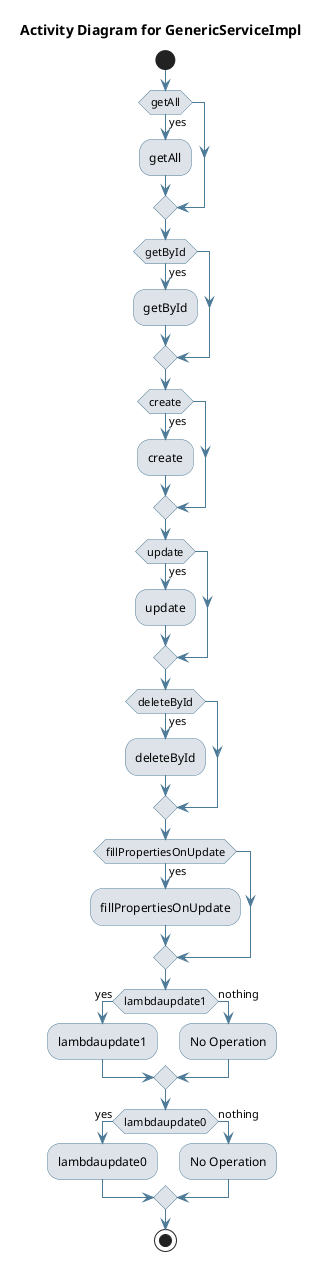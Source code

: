 @startuml
skinparam activity {
 BackgroundColor #DEE3E9 
 BorderColor #4D7A97 
 ArrowColor #4D7A97 
}
!pragma useVerticalIf on
start
title Activity Diagram for GenericServiceImpl

if (getAll) then (yes)
:getAll;
endif
if (getById) then (yes)
:getById;
endif
if (create) then (yes)
:create;
endif
if (update) then (yes)
:update;
endif
if (deleteById) then (yes)
:deleteById;
endif
if (fillPropertiesOnUpdate) then (yes)
:fillPropertiesOnUpdate;
endif
if (lambdaupdate1) then (yes)
:lambdaupdate1;
else (nothing)
:No Operation;
endif
if (lambdaupdate0) then (yes)
:lambdaupdate0;
else (nothing)
:No Operation;
endif
stop
@enduml
